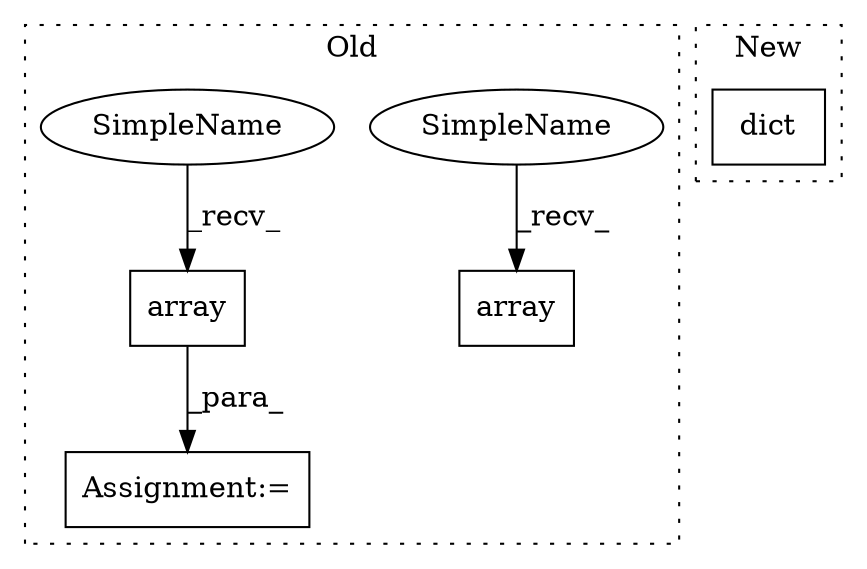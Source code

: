 digraph G {
subgraph cluster0 {
1 [label="array" a="32" s="291,317" l="6,1" shape="box"];
3 [label="Assignment:=" a="7" s="284" l="1" shape="box"];
4 [label="array" a="32" s="336,362" l="6,1" shape="box"];
5 [label="SimpleName" a="42" s="330" l="5" shape="ellipse"];
6 [label="SimpleName" a="42" s="285" l="5" shape="ellipse"];
label = "Old";
style="dotted";
}
subgraph cluster1 {
2 [label="dict" a="32" s="810,823" l="5,1" shape="box"];
label = "New";
style="dotted";
}
1 -> 3 [label="_para_"];
5 -> 4 [label="_recv_"];
6 -> 1 [label="_recv_"];
}